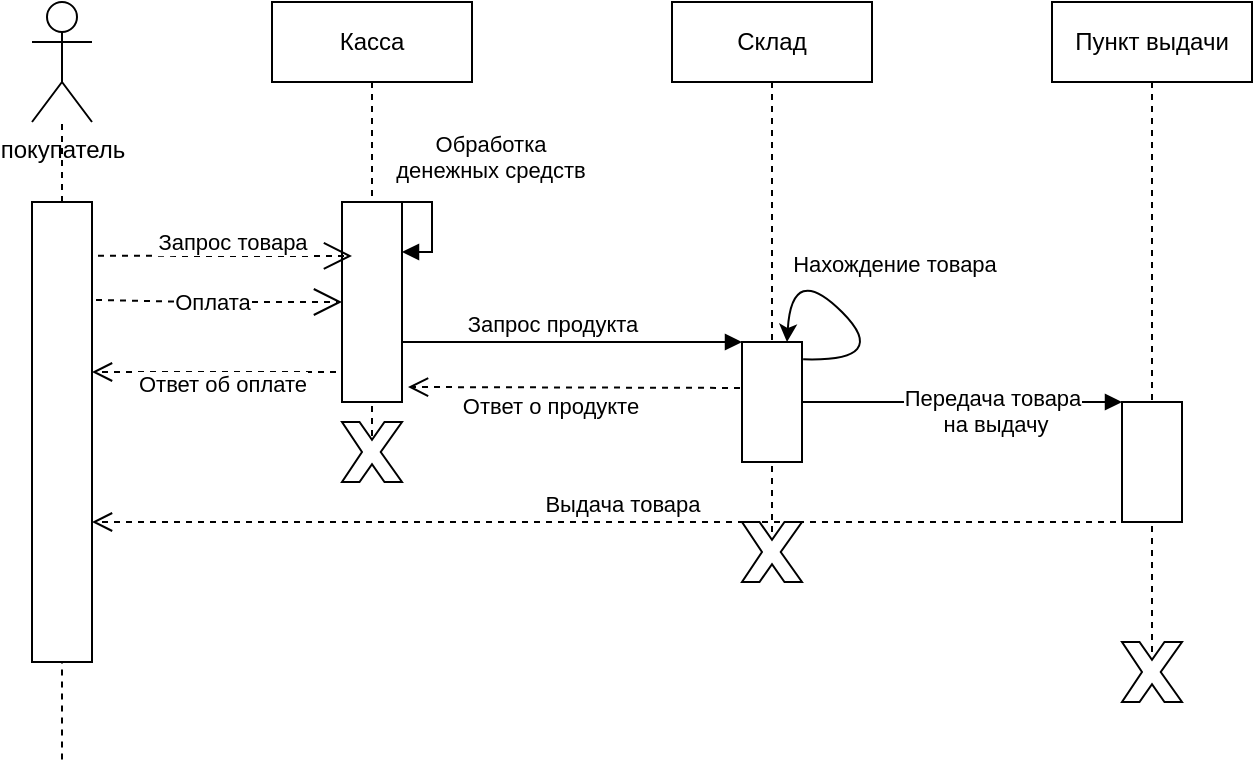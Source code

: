 <mxfile version="21.0.6" type="github">
  <diagram name="Страница 1" id="QAjLS0-2vsbmza_QrZ9O">
    <mxGraphModel dx="1194" dy="773" grid="1" gridSize="10" guides="1" tooltips="1" connect="1" arrows="1" fold="1" page="1" pageScale="1" pageWidth="827" pageHeight="1169" math="0" shadow="0">
      <root>
        <mxCell id="0" />
        <mxCell id="1" parent="0" />
        <mxCell id="QXkk3ooRDqtoRykQ-drr-1" value="покупатель" style="shape=umlActor;verticalLabelPosition=bottom;verticalAlign=top;html=1;outlineConnect=0;" parent="1" vertex="1">
          <mxGeometry x="40" y="50" width="30" height="60" as="geometry" />
        </mxCell>
        <mxCell id="QXkk3ooRDqtoRykQ-drr-3" value="" style="endArrow=none;dashed=1;html=1;rounded=0;startArrow=none;" parent="1" source="QXkk3ooRDqtoRykQ-drr-4" target="QXkk3ooRDqtoRykQ-drr-1" edge="1">
          <mxGeometry width="50" height="50" relative="1" as="geometry">
            <mxPoint x="55" y="500" as="sourcePoint" />
            <mxPoint x="55" y="110" as="targetPoint" />
          </mxGeometry>
        </mxCell>
        <mxCell id="QXkk3ooRDqtoRykQ-drr-5" value="" style="endArrow=none;dashed=1;html=1;rounded=0;exitX=0.5;exitY=0.29;exitDx=0;exitDy=0;exitPerimeter=0;" parent="1" target="QXkk3ooRDqtoRykQ-drr-4" edge="1">
          <mxGeometry width="50" height="50" relative="1" as="geometry">
            <mxPoint x="55" y="428.7" as="sourcePoint" />
            <mxPoint x="54.5" y="140" as="targetPoint" />
          </mxGeometry>
        </mxCell>
        <mxCell id="QXkk3ooRDqtoRykQ-drr-4" value="" style="rounded=0;whiteSpace=wrap;html=1;" parent="1" vertex="1">
          <mxGeometry x="40" y="150" width="30" height="230" as="geometry" />
        </mxCell>
        <mxCell id="QXkk3ooRDqtoRykQ-drr-25" value="Обработка&lt;br&gt;денежных средств" style="html=1;verticalAlign=bottom;endArrow=block;edgeStyle=elbowEdgeStyle;elbow=vertical;curved=0;rounded=0;exitX=1;exitY=0;exitDx=0;exitDy=0;entryX=1;entryY=0.25;entryDx=0;entryDy=0;" parent="1" source="QXkk3ooRDqtoRykQ-drr-27" target="QXkk3ooRDqtoRykQ-drr-27" edge="1">
          <mxGeometry x="-0.082" y="20" width="80" relative="1" as="geometry">
            <mxPoint x="250" y="170" as="sourcePoint" />
            <mxPoint x="270" y="180" as="targetPoint" />
            <Array as="points">
              <mxPoint x="240" y="160" />
              <mxPoint x="250" y="170" />
            </Array>
            <mxPoint x="9" y="-17" as="offset" />
          </mxGeometry>
        </mxCell>
        <mxCell id="QXkk3ooRDqtoRykQ-drr-26" value="Касса" style="shape=umlLifeline;perimeter=lifelinePerimeter;whiteSpace=wrap;html=1;container=1;dropTarget=0;collapsible=0;recursiveResize=0;outlineConnect=0;portConstraint=eastwest;newEdgeStyle={&quot;edgeStyle&quot;:&quot;elbowEdgeStyle&quot;,&quot;elbow&quot;:&quot;vertical&quot;,&quot;curved&quot;:0,&quot;rounded&quot;:0};" parent="1" vertex="1">
          <mxGeometry x="160" y="50" width="100" height="220" as="geometry" />
        </mxCell>
        <mxCell id="QXkk3ooRDqtoRykQ-drr-27" value="" style="rounded=0;whiteSpace=wrap;html=1;" parent="1" vertex="1">
          <mxGeometry x="195" y="150" width="30" height="100" as="geometry" />
        </mxCell>
        <mxCell id="QXkk3ooRDqtoRykQ-drr-30" value="Запрос товара" style="endArrow=open;endSize=12;dashed=1;html=1;rounded=0;exitX=1.1;exitY=0.117;exitDx=0;exitDy=0;exitPerimeter=0;" parent="1" source="QXkk3ooRDqtoRykQ-drr-4" edge="1">
          <mxGeometry x="0.055" y="7" width="160" relative="1" as="geometry">
            <mxPoint x="70" y="170" as="sourcePoint" />
            <mxPoint x="200" y="177" as="targetPoint" />
            <mxPoint as="offset" />
          </mxGeometry>
        </mxCell>
        <mxCell id="QXkk3ooRDqtoRykQ-drr-32" value="Оплата" style="endArrow=open;endSize=12;dashed=1;html=1;rounded=0;exitX=1.067;exitY=0.213;exitDx=0;exitDy=0;exitPerimeter=0;entryX=0;entryY=0.5;entryDx=0;entryDy=0;" parent="1" source="QXkk3ooRDqtoRykQ-drr-4" target="QXkk3ooRDqtoRykQ-drr-27" edge="1">
          <mxGeometry x="-0.057" width="160" relative="1" as="geometry">
            <mxPoint x="82" y="190" as="sourcePoint" />
            <mxPoint x="205" y="190" as="targetPoint" />
            <mxPoint as="offset" />
            <Array as="points">
              <mxPoint x="120" y="200" />
            </Array>
          </mxGeometry>
        </mxCell>
        <mxCell id="QXkk3ooRDqtoRykQ-drr-33" value="Склад" style="shape=umlLifeline;perimeter=lifelinePerimeter;whiteSpace=wrap;html=1;container=1;dropTarget=0;collapsible=0;recursiveResize=0;outlineConnect=0;portConstraint=eastwest;newEdgeStyle={&quot;edgeStyle&quot;:&quot;elbowEdgeStyle&quot;,&quot;elbow&quot;:&quot;vertical&quot;,&quot;curved&quot;:0,&quot;rounded&quot;:0};" parent="1" vertex="1">
          <mxGeometry x="360" y="50" width="100" height="280" as="geometry" />
        </mxCell>
        <mxCell id="QXkk3ooRDqtoRykQ-drr-35" value="" style="rounded=0;whiteSpace=wrap;html=1;" parent="1" vertex="1">
          <mxGeometry x="395" y="220" width="30" height="60" as="geometry" />
        </mxCell>
        <mxCell id="QXkk3ooRDqtoRykQ-drr-36" value="Запрос продукта" style="html=1;verticalAlign=bottom;endArrow=block;edgeStyle=elbowEdgeStyle;elbow=vertical;curved=0;rounded=0;exitX=1;exitY=0.5;exitDx=0;exitDy=0;entryX=0;entryY=0;entryDx=0;entryDy=0;" parent="1" source="QXkk3ooRDqtoRykQ-drr-27" target="QXkk3ooRDqtoRykQ-drr-35" edge="1">
          <mxGeometry width="80" relative="1" as="geometry">
            <mxPoint x="230" y="190" as="sourcePoint" />
            <mxPoint x="320" y="240" as="targetPoint" />
            <Array as="points">
              <mxPoint x="350" y="220" />
              <mxPoint x="340" y="200" />
              <mxPoint x="330" y="180" />
            </Array>
            <mxPoint as="offset" />
          </mxGeometry>
        </mxCell>
        <mxCell id="QXkk3ooRDqtoRykQ-drr-37" value="Пункт выдачи" style="shape=umlLifeline;perimeter=lifelinePerimeter;whiteSpace=wrap;html=1;container=1;dropTarget=0;collapsible=0;recursiveResize=0;outlineConnect=0;portConstraint=eastwest;newEdgeStyle={&quot;edgeStyle&quot;:&quot;elbowEdgeStyle&quot;,&quot;elbow&quot;:&quot;vertical&quot;,&quot;curved&quot;:0,&quot;rounded&quot;:0};" parent="1" vertex="1">
          <mxGeometry x="550" y="50" width="100" height="330" as="geometry" />
        </mxCell>
        <mxCell id="QXkk3ooRDqtoRykQ-drr-38" value="" style="rounded=0;whiteSpace=wrap;html=1;" parent="1" vertex="1">
          <mxGeometry x="585" y="250" width="30" height="60" as="geometry" />
        </mxCell>
        <mxCell id="QXkk3ooRDqtoRykQ-drr-39" value="Передача товара&lt;br&gt;&amp;nbsp;на выдачу" style="html=1;verticalAlign=bottom;endArrow=block;edgeStyle=elbowEdgeStyle;elbow=vertical;curved=0;rounded=0;entryX=0;entryY=0;entryDx=0;entryDy=0;exitX=1;exitY=0.5;exitDx=0;exitDy=0;" parent="1" source="QXkk3ooRDqtoRykQ-drr-35" target="QXkk3ooRDqtoRykQ-drr-38" edge="1">
          <mxGeometry x="0.188" y="-20" width="80" relative="1" as="geometry">
            <mxPoint x="450" y="300" as="sourcePoint" />
            <mxPoint x="530" y="300" as="targetPoint" />
            <mxPoint as="offset" />
          </mxGeometry>
        </mxCell>
        <mxCell id="QXkk3ooRDqtoRykQ-drr-40" value="Выдача товара" style="html=1;verticalAlign=bottom;endArrow=open;dashed=1;endSize=8;edgeStyle=elbowEdgeStyle;elbow=vertical;curved=0;rounded=0;exitX=0;exitY=0.75;exitDx=0;exitDy=0;" parent="1" source="QXkk3ooRDqtoRykQ-drr-38" target="QXkk3ooRDqtoRykQ-drr-4" edge="1">
          <mxGeometry relative="1" as="geometry">
            <mxPoint x="550" y="330" as="sourcePoint" />
            <mxPoint x="470" y="330" as="targetPoint" />
            <Array as="points">
              <mxPoint x="280" y="310" />
            </Array>
          </mxGeometry>
        </mxCell>
        <mxCell id="QXkk3ooRDqtoRykQ-drr-41" value="Ответ об оплате" style="html=1;verticalAlign=bottom;endArrow=open;dashed=1;endSize=8;edgeStyle=elbowEdgeStyle;elbow=vertical;curved=0;rounded=0;exitX=0;exitY=1;exitDx=0;exitDy=0;" parent="1" source="QXkk3ooRDqtoRykQ-drr-27" edge="1">
          <mxGeometry x="0.071" y="15" relative="1" as="geometry">
            <mxPoint x="595" y="345" as="sourcePoint" />
            <mxPoint x="70" y="235" as="targetPoint" />
            <Array as="points">
              <mxPoint x="140" y="235" />
            </Array>
            <mxPoint as="offset" />
          </mxGeometry>
        </mxCell>
        <mxCell id="QXkk3ooRDqtoRykQ-drr-45" value="" style="verticalLabelPosition=bottom;verticalAlign=top;html=1;shape=mxgraph.basic.x" parent="1" vertex="1">
          <mxGeometry x="585" y="370" width="30" height="30" as="geometry" />
        </mxCell>
        <mxCell id="QXkk3ooRDqtoRykQ-drr-47" value="Ответ о продукте" style="html=1;verticalAlign=bottom;endArrow=open;dashed=1;endSize=8;edgeStyle=elbowEdgeStyle;elbow=vertical;curved=0;rounded=0;exitX=-0.033;exitY=0.383;exitDx=0;exitDy=0;exitPerimeter=0;entryX=1.1;entryY=0.92;entryDx=0;entryDy=0;entryPerimeter=0;" parent="1" source="QXkk3ooRDqtoRykQ-drr-35" target="QXkk3ooRDqtoRykQ-drr-27" edge="1">
          <mxGeometry x="0.143" y="18" relative="1" as="geometry">
            <mxPoint x="365" y="257.5" as="sourcePoint" />
            <mxPoint x="240" y="242.5" as="targetPoint" />
            <Array as="points">
              <mxPoint x="310" y="242.5" />
            </Array>
            <mxPoint as="offset" />
          </mxGeometry>
        </mxCell>
        <mxCell id="EG8mj1bHGtBLzSAtWWCv-2" value="" style="curved=1;endArrow=classic;html=1;rounded=0;exitX=1.019;exitY=0.144;exitDx=0;exitDy=0;exitPerimeter=0;entryX=0.75;entryY=0;entryDx=0;entryDy=0;" edge="1" parent="1" source="QXkk3ooRDqtoRykQ-drr-35" target="QXkk3ooRDqtoRykQ-drr-35">
          <mxGeometry width="50" height="50" relative="1" as="geometry">
            <mxPoint x="430" y="230" as="sourcePoint" />
            <mxPoint x="470" y="180" as="targetPoint" />
            <Array as="points">
              <mxPoint x="470" y="230" />
              <mxPoint x="420" y="180" />
            </Array>
          </mxGeometry>
        </mxCell>
        <mxCell id="EG8mj1bHGtBLzSAtWWCv-3" value="Нахождение товара" style="edgeLabel;html=1;align=center;verticalAlign=middle;resizable=0;points=[];" vertex="1" connectable="0" parent="EG8mj1bHGtBLzSAtWWCv-2">
          <mxGeometry x="0.038" relative="1" as="geometry">
            <mxPoint x="26" y="-24" as="offset" />
          </mxGeometry>
        </mxCell>
        <mxCell id="EG8mj1bHGtBLzSAtWWCv-4" value="" style="verticalLabelPosition=bottom;verticalAlign=top;html=1;shape=mxgraph.basic.x" vertex="1" parent="1">
          <mxGeometry x="195" y="260" width="30" height="30" as="geometry" />
        </mxCell>
        <mxCell id="EG8mj1bHGtBLzSAtWWCv-7" value="" style="verticalLabelPosition=bottom;verticalAlign=top;html=1;shape=mxgraph.basic.x" vertex="1" parent="1">
          <mxGeometry x="395" y="310" width="30" height="30" as="geometry" />
        </mxCell>
      </root>
    </mxGraphModel>
  </diagram>
</mxfile>

